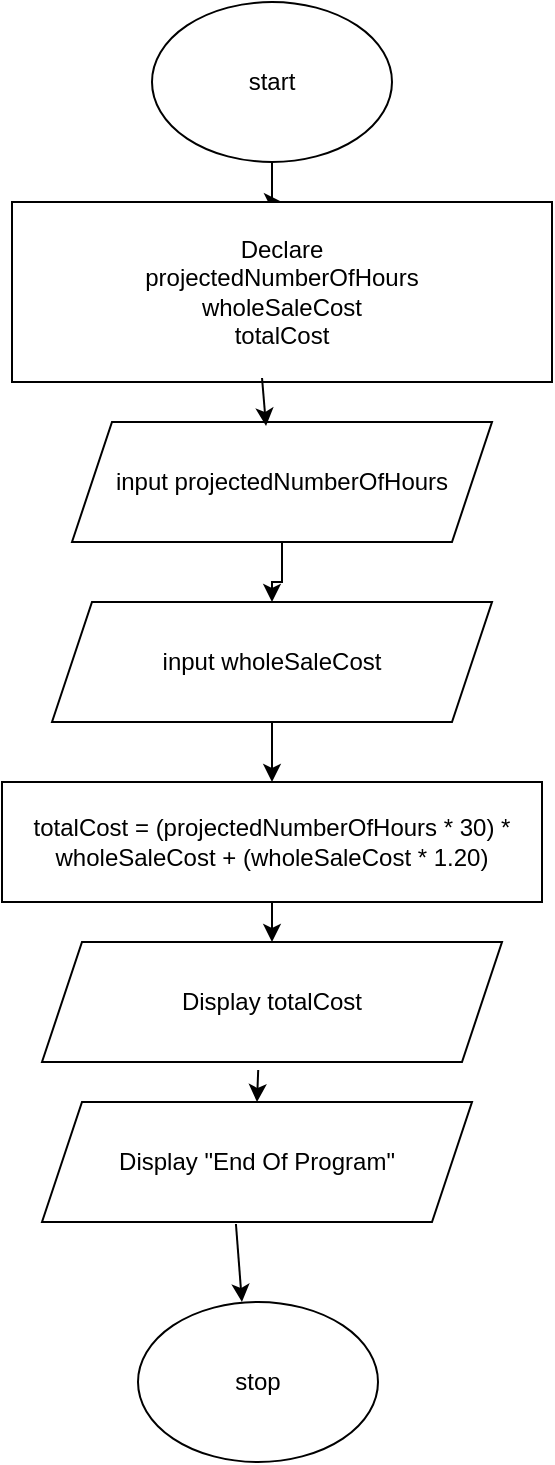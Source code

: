 <mxfile version="24.7.17">
  <diagram name="Page-1" id="hWo4reNMIuaWZyVQANVm">
    <mxGraphModel dx="1114" dy="659" grid="1" gridSize="10" guides="1" tooltips="1" connect="1" arrows="1" fold="1" page="1" pageScale="1" pageWidth="850" pageHeight="1100" math="0" shadow="0">
      <root>
        <mxCell id="0" />
        <mxCell id="1" parent="0" />
        <mxCell id="YZvnA2rj4-nxcpEYi65U-8" value="" style="edgeStyle=orthogonalEdgeStyle;rounded=0;orthogonalLoop=1;jettySize=auto;html=1;" edge="1" parent="1" source="YxIDigSbCn7ID0XpGGjo-1" target="YZvnA2rj4-nxcpEYi65U-4">
          <mxGeometry relative="1" as="geometry" />
        </mxCell>
        <mxCell id="YxIDigSbCn7ID0XpGGjo-1" value="start" style="ellipse;whiteSpace=wrap;html=1;" parent="1" vertex="1">
          <mxGeometry x="240" y="10" width="120" height="80" as="geometry" />
        </mxCell>
        <mxCell id="YZvnA2rj4-nxcpEYi65U-12" value="" style="edgeStyle=orthogonalEdgeStyle;rounded=0;orthogonalLoop=1;jettySize=auto;html=1;" edge="1" parent="1" source="YZvnA2rj4-nxcpEYi65U-1" target="YZvnA2rj4-nxcpEYi65U-2">
          <mxGeometry relative="1" as="geometry" />
        </mxCell>
        <mxCell id="YZvnA2rj4-nxcpEYi65U-1" value="input projectedNumberOfHours" style="shape=parallelogram;perimeter=parallelogramPerimeter;whiteSpace=wrap;html=1;fixedSize=1;" vertex="1" parent="1">
          <mxGeometry x="200" y="220" width="210" height="60" as="geometry" />
        </mxCell>
        <mxCell id="YZvnA2rj4-nxcpEYi65U-2" value="input wholeSaleCost" style="shape=parallelogram;perimeter=parallelogramPerimeter;whiteSpace=wrap;html=1;fixedSize=1;" vertex="1" parent="1">
          <mxGeometry x="190" y="310" width="220" height="60" as="geometry" />
        </mxCell>
        <mxCell id="YZvnA2rj4-nxcpEYi65U-3" value="totalCost = (projectedNumberOfHours * 30) * wholeSaleCost + (wholeSaleCost * 1.20)" style="rounded=0;whiteSpace=wrap;html=1;" vertex="1" parent="1">
          <mxGeometry x="165" y="400" width="270" height="60" as="geometry" />
        </mxCell>
        <mxCell id="YZvnA2rj4-nxcpEYi65U-4" value="Declare&lt;div&gt;projectedNumberOfHours&lt;/div&gt;&lt;div&gt;wholeSaleCost&lt;/div&gt;&lt;div&gt;totalCost&lt;/div&gt;" style="rounded=0;whiteSpace=wrap;html=1;" vertex="1" parent="1">
          <mxGeometry x="170" y="110" width="270" height="90" as="geometry" />
        </mxCell>
        <mxCell id="YZvnA2rj4-nxcpEYi65U-5" value="Display totalCost" style="shape=parallelogram;perimeter=parallelogramPerimeter;whiteSpace=wrap;html=1;fixedSize=1;" vertex="1" parent="1">
          <mxGeometry x="185" y="480" width="230" height="60" as="geometry" />
        </mxCell>
        <mxCell id="YZvnA2rj4-nxcpEYi65U-6" value="Display &quot;End Of Program&quot;" style="shape=parallelogram;perimeter=parallelogramPerimeter;whiteSpace=wrap;html=1;fixedSize=1;" vertex="1" parent="1">
          <mxGeometry x="185" y="560" width="215" height="60" as="geometry" />
        </mxCell>
        <mxCell id="YZvnA2rj4-nxcpEYi65U-7" value="stop" style="ellipse;whiteSpace=wrap;html=1;" vertex="1" parent="1">
          <mxGeometry x="233" y="660" width="120" height="80" as="geometry" />
        </mxCell>
        <mxCell id="YZvnA2rj4-nxcpEYi65U-11" value="" style="endArrow=classic;html=1;rounded=0;exitX=0.463;exitY=0.978;exitDx=0;exitDy=0;exitPerimeter=0;entryX=0.462;entryY=0.033;entryDx=0;entryDy=0;entryPerimeter=0;" edge="1" parent="1" source="YZvnA2rj4-nxcpEYi65U-4" target="YZvnA2rj4-nxcpEYi65U-1">
          <mxGeometry width="50" height="50" relative="1" as="geometry">
            <mxPoint x="300" y="210" as="sourcePoint" />
            <mxPoint x="450" y="200" as="targetPoint" />
          </mxGeometry>
        </mxCell>
        <mxCell id="YZvnA2rj4-nxcpEYi65U-15" value="" style="endArrow=classic;html=1;rounded=0;exitX=0.5;exitY=1;exitDx=0;exitDy=0;entryX=0.5;entryY=0;entryDx=0;entryDy=0;" edge="1" parent="1" source="YZvnA2rj4-nxcpEYi65U-2" target="YZvnA2rj4-nxcpEYi65U-3">
          <mxGeometry width="50" height="50" relative="1" as="geometry">
            <mxPoint x="400" y="370" as="sourcePoint" />
            <mxPoint x="450" y="320" as="targetPoint" />
          </mxGeometry>
        </mxCell>
        <mxCell id="YZvnA2rj4-nxcpEYi65U-16" value="" style="endArrow=classic;html=1;rounded=0;exitX=0.5;exitY=1;exitDx=0;exitDy=0;entryX=0.5;entryY=0;entryDx=0;entryDy=0;" edge="1" parent="1" source="YZvnA2rj4-nxcpEYi65U-3" target="YZvnA2rj4-nxcpEYi65U-5">
          <mxGeometry width="50" height="50" relative="1" as="geometry">
            <mxPoint x="400" y="610" as="sourcePoint" />
            <mxPoint x="450" y="560" as="targetPoint" />
          </mxGeometry>
        </mxCell>
        <mxCell id="YZvnA2rj4-nxcpEYi65U-17" value="" style="endArrow=classic;html=1;rounded=0;exitX=0.47;exitY=1.067;exitDx=0;exitDy=0;exitPerimeter=0;entryX=0.5;entryY=0;entryDx=0;entryDy=0;" edge="1" parent="1" source="YZvnA2rj4-nxcpEYi65U-5" target="YZvnA2rj4-nxcpEYi65U-6">
          <mxGeometry width="50" height="50" relative="1" as="geometry">
            <mxPoint x="400" y="610" as="sourcePoint" />
            <mxPoint x="450" y="560" as="targetPoint" />
          </mxGeometry>
        </mxCell>
        <mxCell id="YZvnA2rj4-nxcpEYi65U-18" value="" style="endArrow=classic;html=1;rounded=0;exitX=0.451;exitY=1.017;exitDx=0;exitDy=0;exitPerimeter=0;entryX=0.433;entryY=0;entryDx=0;entryDy=0;entryPerimeter=0;" edge="1" parent="1" source="YZvnA2rj4-nxcpEYi65U-6" target="YZvnA2rj4-nxcpEYi65U-7">
          <mxGeometry width="50" height="50" relative="1" as="geometry">
            <mxPoint x="400" y="610" as="sourcePoint" />
            <mxPoint x="450" y="560" as="targetPoint" />
          </mxGeometry>
        </mxCell>
      </root>
    </mxGraphModel>
  </diagram>
</mxfile>
